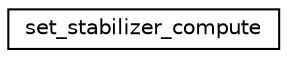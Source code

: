 digraph "Graphical Class Hierarchy"
{
  edge [fontname="Helvetica",fontsize="10",labelfontname="Helvetica",labelfontsize="10"];
  node [fontname="Helvetica",fontsize="10",shape=record];
  rankdir="LR";
  Node0 [label="set_stabilizer_compute",height=0.2,width=0.4,color="black", fillcolor="white", style="filled",URL="$d8/dc6/classset__stabilizer__compute.html"];
}
